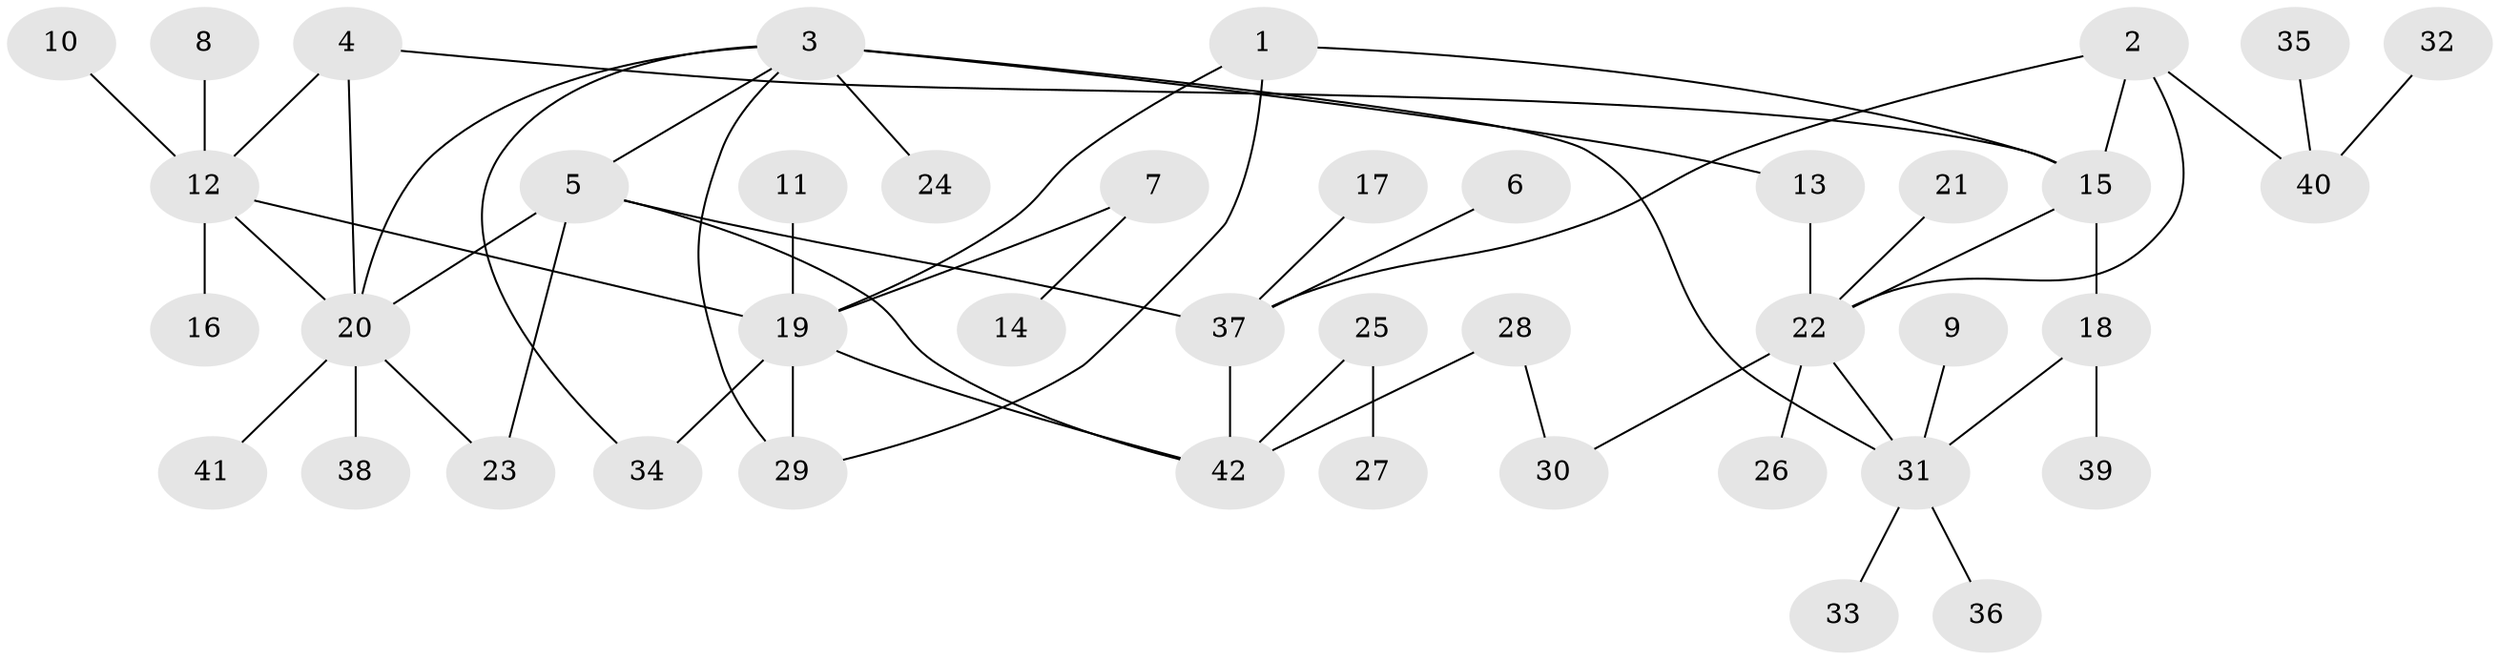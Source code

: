 // original degree distribution, {8: 0.06060606060606061, 4: 0.07575757575757576, 3: 0.09090909090909091, 6: 0.07575757575757576, 7: 0.015151515151515152, 1: 0.5303030303030303, 2: 0.15151515151515152}
// Generated by graph-tools (version 1.1) at 2025/37/03/04/25 23:37:38]
// undirected, 42 vertices, 56 edges
graph export_dot {
  node [color=gray90,style=filled];
  1;
  2;
  3;
  4;
  5;
  6;
  7;
  8;
  9;
  10;
  11;
  12;
  13;
  14;
  15;
  16;
  17;
  18;
  19;
  20;
  21;
  22;
  23;
  24;
  25;
  26;
  27;
  28;
  29;
  30;
  31;
  32;
  33;
  34;
  35;
  36;
  37;
  38;
  39;
  40;
  41;
  42;
  1 -- 15 [weight=1.0];
  1 -- 19 [weight=1.0];
  1 -- 29 [weight=1.0];
  2 -- 15 [weight=1.0];
  2 -- 22 [weight=1.0];
  2 -- 37 [weight=1.0];
  2 -- 40 [weight=1.0];
  3 -- 5 [weight=1.0];
  3 -- 13 [weight=1.0];
  3 -- 20 [weight=1.0];
  3 -- 24 [weight=1.0];
  3 -- 29 [weight=1.0];
  3 -- 31 [weight=2.0];
  3 -- 34 [weight=1.0];
  4 -- 12 [weight=1.0];
  4 -- 15 [weight=1.0];
  4 -- 20 [weight=1.0];
  5 -- 20 [weight=1.0];
  5 -- 23 [weight=1.0];
  5 -- 37 [weight=1.0];
  5 -- 42 [weight=1.0];
  6 -- 37 [weight=1.0];
  7 -- 14 [weight=1.0];
  7 -- 19 [weight=1.0];
  8 -- 12 [weight=1.0];
  9 -- 31 [weight=1.0];
  10 -- 12 [weight=1.0];
  11 -- 19 [weight=1.0];
  12 -- 16 [weight=1.0];
  12 -- 19 [weight=1.0];
  12 -- 20 [weight=1.0];
  13 -- 22 [weight=1.0];
  15 -- 18 [weight=1.0];
  15 -- 22 [weight=1.0];
  17 -- 37 [weight=1.0];
  18 -- 31 [weight=1.0];
  18 -- 39 [weight=1.0];
  19 -- 29 [weight=1.0];
  19 -- 34 [weight=1.0];
  19 -- 42 [weight=1.0];
  20 -- 23 [weight=1.0];
  20 -- 38 [weight=1.0];
  20 -- 41 [weight=1.0];
  21 -- 22 [weight=1.0];
  22 -- 26 [weight=1.0];
  22 -- 30 [weight=1.0];
  22 -- 31 [weight=1.0];
  25 -- 27 [weight=1.0];
  25 -- 42 [weight=1.0];
  28 -- 30 [weight=1.0];
  28 -- 42 [weight=1.0];
  31 -- 33 [weight=1.0];
  31 -- 36 [weight=1.0];
  32 -- 40 [weight=1.0];
  35 -- 40 [weight=1.0];
  37 -- 42 [weight=1.0];
}
